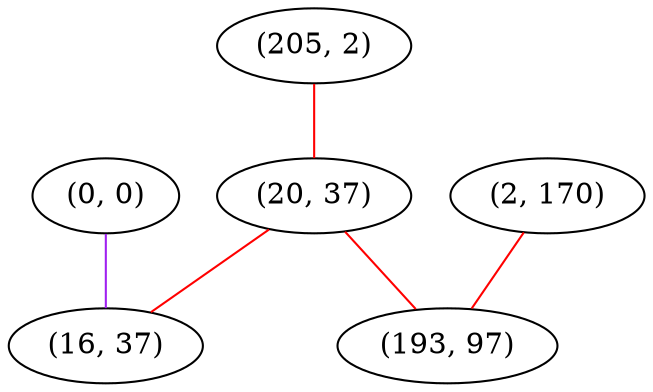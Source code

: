 graph "" {
"(0, 0)";
"(205, 2)";
"(2, 170)";
"(20, 37)";
"(16, 37)";
"(193, 97)";
"(0, 0)" -- "(16, 37)"  [color=purple, key=0, weight=4];
"(205, 2)" -- "(20, 37)"  [color=red, key=0, weight=1];
"(2, 170)" -- "(193, 97)"  [color=red, key=0, weight=1];
"(20, 37)" -- "(16, 37)"  [color=red, key=0, weight=1];
"(20, 37)" -- "(193, 97)"  [color=red, key=0, weight=1];
}
